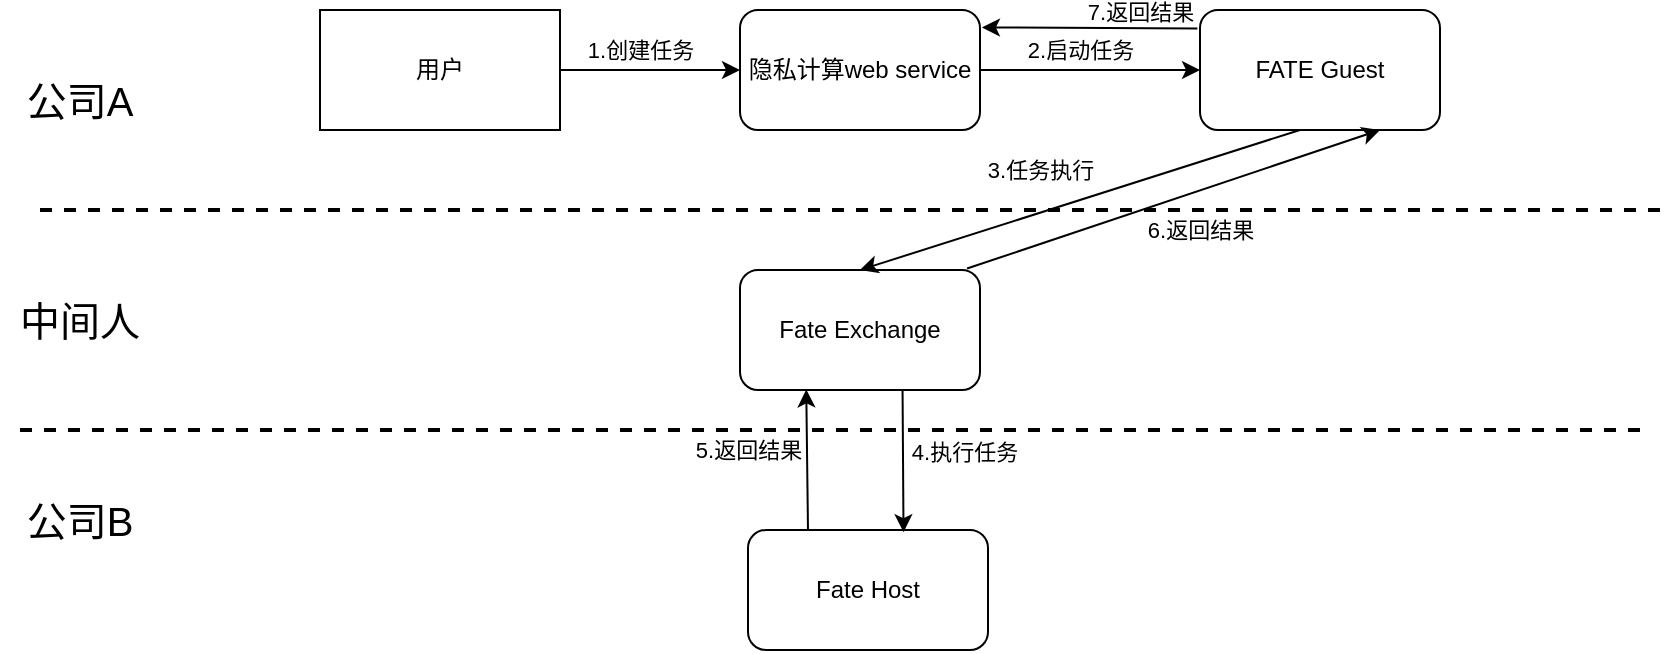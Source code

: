 <mxfile version="24.4.13" type="github">
  <diagram name="第 1 页" id="wXEQQlw1q3ZnkRkJc6rD">
    <mxGraphModel dx="1781" dy="537" grid="1" gridSize="10" guides="1" tooltips="1" connect="1" arrows="1" fold="1" page="1" pageScale="1" pageWidth="827" pageHeight="1169" math="0" shadow="0">
      <root>
        <mxCell id="0" />
        <mxCell id="1" parent="0" />
        <mxCell id="ahPv2DrT6n3vSi8Q6MOt-1" value="用户" style="rounded=0;whiteSpace=wrap;html=1;" vertex="1" parent="1">
          <mxGeometry x="80" y="130" width="120" height="60" as="geometry" />
        </mxCell>
        <mxCell id="ahPv2DrT6n3vSi8Q6MOt-2" value="隐私计算web service" style="rounded=1;whiteSpace=wrap;html=1;" vertex="1" parent="1">
          <mxGeometry x="290" y="130" width="120" height="60" as="geometry" />
        </mxCell>
        <mxCell id="ahPv2DrT6n3vSi8Q6MOt-3" value="FATE Guest" style="rounded=1;whiteSpace=wrap;html=1;" vertex="1" parent="1">
          <mxGeometry x="520" y="130" width="120" height="60" as="geometry" />
        </mxCell>
        <mxCell id="ahPv2DrT6n3vSi8Q6MOt-4" value="Fate Exchange" style="rounded=1;whiteSpace=wrap;html=1;" vertex="1" parent="1">
          <mxGeometry x="290" y="260" width="120" height="60" as="geometry" />
        </mxCell>
        <mxCell id="ahPv2DrT6n3vSi8Q6MOt-5" value="Fate Host" style="rounded=1;whiteSpace=wrap;html=1;" vertex="1" parent="1">
          <mxGeometry x="294" y="390" width="120" height="60" as="geometry" />
        </mxCell>
        <mxCell id="ahPv2DrT6n3vSi8Q6MOt-6" value="" style="endArrow=classic;html=1;rounded=0;exitX=1;exitY=0.5;exitDx=0;exitDy=0;entryX=0;entryY=0.5;entryDx=0;entryDy=0;" edge="1" parent="1" source="ahPv2DrT6n3vSi8Q6MOt-1" target="ahPv2DrT6n3vSi8Q6MOt-2">
          <mxGeometry width="50" height="50" relative="1" as="geometry">
            <mxPoint x="210" y="170" as="sourcePoint" />
            <mxPoint x="260" y="120" as="targetPoint" />
          </mxGeometry>
        </mxCell>
        <mxCell id="ahPv2DrT6n3vSi8Q6MOt-8" value="1.创建任务" style="edgeLabel;html=1;align=center;verticalAlign=middle;resizable=0;points=[];" vertex="1" connectable="0" parent="ahPv2DrT6n3vSi8Q6MOt-6">
          <mxGeometry x="-0.42" y="-3" relative="1" as="geometry">
            <mxPoint x="14" y="-13" as="offset" />
          </mxGeometry>
        </mxCell>
        <mxCell id="ahPv2DrT6n3vSi8Q6MOt-7" value="" style="endArrow=classic;html=1;rounded=0;exitX=1;exitY=0.5;exitDx=0;exitDy=0;entryX=0;entryY=0.5;entryDx=0;entryDy=0;" edge="1" parent="1" source="ahPv2DrT6n3vSi8Q6MOt-2" target="ahPv2DrT6n3vSi8Q6MOt-3">
          <mxGeometry width="50" height="50" relative="1" as="geometry">
            <mxPoint x="420" y="159.57" as="sourcePoint" />
            <mxPoint x="510" y="159.57" as="targetPoint" />
          </mxGeometry>
        </mxCell>
        <mxCell id="ahPv2DrT6n3vSi8Q6MOt-9" value="2.启动任务" style="edgeLabel;html=1;align=center;verticalAlign=middle;resizable=0;points=[];" vertex="1" connectable="0" parent="ahPv2DrT6n3vSi8Q6MOt-7">
          <mxGeometry x="-0.281" y="1" relative="1" as="geometry">
            <mxPoint x="10" y="-9" as="offset" />
          </mxGeometry>
        </mxCell>
        <mxCell id="ahPv2DrT6n3vSi8Q6MOt-10" value="" style="endArrow=classic;html=1;rounded=0;exitX=1;exitY=0.5;exitDx=0;exitDy=0;entryX=0.5;entryY=0;entryDx=0;entryDy=0;" edge="1" parent="1" target="ahPv2DrT6n3vSi8Q6MOt-4">
          <mxGeometry width="50" height="50" relative="1" as="geometry">
            <mxPoint x="570" y="190" as="sourcePoint" />
            <mxPoint x="680" y="190" as="targetPoint" />
          </mxGeometry>
        </mxCell>
        <mxCell id="ahPv2DrT6n3vSi8Q6MOt-12" value="3.任务执行" style="edgeLabel;html=1;align=center;verticalAlign=middle;resizable=0;points=[];" vertex="1" connectable="0" parent="1">
          <mxGeometry x="440" y="210" as="geometry" />
        </mxCell>
        <mxCell id="ahPv2DrT6n3vSi8Q6MOt-13" value="" style="endArrow=classic;html=1;rounded=0;exitX=1;exitY=0.5;exitDx=0;exitDy=0;entryX=0.648;entryY=0.018;entryDx=0;entryDy=0;entryPerimeter=0;" edge="1" parent="1" target="ahPv2DrT6n3vSi8Q6MOt-5">
          <mxGeometry width="50" height="50" relative="1" as="geometry">
            <mxPoint x="371.28" y="320" as="sourcePoint" />
            <mxPoint x="370" y="390.84" as="targetPoint" />
          </mxGeometry>
        </mxCell>
        <mxCell id="ahPv2DrT6n3vSi8Q6MOt-14" value="4.执行任务" style="edgeLabel;html=1;align=center;verticalAlign=middle;resizable=0;points=[];" vertex="1" connectable="0" parent="ahPv2DrT6n3vSi8Q6MOt-13">
          <mxGeometry x="-0.281" y="1" relative="1" as="geometry">
            <mxPoint x="29" y="5" as="offset" />
          </mxGeometry>
        </mxCell>
        <mxCell id="ahPv2DrT6n3vSi8Q6MOt-15" value="" style="endArrow=classic;html=1;rounded=0;exitX=0.25;exitY=0;exitDx=0;exitDy=0;entryX=0.276;entryY=0.995;entryDx=0;entryDy=0;entryPerimeter=0;" edge="1" parent="1" source="ahPv2DrT6n3vSi8Q6MOt-5" target="ahPv2DrT6n3vSi8Q6MOt-4">
          <mxGeometry width="50" height="50" relative="1" as="geometry">
            <mxPoint x="360" y="330" as="sourcePoint" />
            <mxPoint x="359" y="401" as="targetPoint" />
          </mxGeometry>
        </mxCell>
        <mxCell id="ahPv2DrT6n3vSi8Q6MOt-16" value="5.返回结果" style="edgeLabel;html=1;align=center;verticalAlign=middle;resizable=0;points=[];" vertex="1" connectable="0" parent="ahPv2DrT6n3vSi8Q6MOt-15">
          <mxGeometry x="-0.281" y="1" relative="1" as="geometry">
            <mxPoint x="-29" y="-15" as="offset" />
          </mxGeometry>
        </mxCell>
        <mxCell id="ahPv2DrT6n3vSi8Q6MOt-17" value="" style="endArrow=classic;html=1;rounded=0;entryX=0.75;entryY=1;entryDx=0;entryDy=0;exitX=0.946;exitY=-0.012;exitDx=0;exitDy=0;exitPerimeter=0;" edge="1" parent="1" source="ahPv2DrT6n3vSi8Q6MOt-4" target="ahPv2DrT6n3vSi8Q6MOt-3">
          <mxGeometry width="50" height="50" relative="1" as="geometry">
            <mxPoint x="560" y="310" as="sourcePoint" />
            <mxPoint x="400" y="260" as="targetPoint" />
          </mxGeometry>
        </mxCell>
        <mxCell id="ahPv2DrT6n3vSi8Q6MOt-18" value="6.返回结果" style="edgeLabel;html=1;align=center;verticalAlign=middle;resizable=0;points=[];" vertex="1" connectable="0" parent="ahPv2DrT6n3vSi8Q6MOt-17">
          <mxGeometry x="-0.047" relative="1" as="geometry">
            <mxPoint x="18" y="14" as="offset" />
          </mxGeometry>
        </mxCell>
        <mxCell id="ahPv2DrT6n3vSi8Q6MOt-19" value="" style="endArrow=classic;html=1;rounded=0;exitX=-0.011;exitY=0.155;exitDx=0;exitDy=0;entryX=1.008;entryY=0.145;entryDx=0;entryDy=0;entryPerimeter=0;exitPerimeter=0;" edge="1" parent="1" source="ahPv2DrT6n3vSi8Q6MOt-3" target="ahPv2DrT6n3vSi8Q6MOt-2">
          <mxGeometry width="50" height="50" relative="1" as="geometry">
            <mxPoint x="410" y="140" as="sourcePoint" />
            <mxPoint x="440" y="110" as="targetPoint" />
          </mxGeometry>
        </mxCell>
        <mxCell id="ahPv2DrT6n3vSi8Q6MOt-20" value="7.返回结果" style="edgeLabel;html=1;align=center;verticalAlign=middle;resizable=0;points=[];" vertex="1" connectable="0" parent="ahPv2DrT6n3vSi8Q6MOt-19">
          <mxGeometry x="-0.281" y="1" relative="1" as="geometry">
            <mxPoint x="10" y="-9" as="offset" />
          </mxGeometry>
        </mxCell>
        <mxCell id="ahPv2DrT6n3vSi8Q6MOt-22" value="" style="endArrow=none;dashed=1;html=1;strokeWidth=2;rounded=0;" edge="1" parent="1">
          <mxGeometry width="50" height="50" relative="1" as="geometry">
            <mxPoint x="-60" y="230" as="sourcePoint" />
            <mxPoint x="750" y="230" as="targetPoint" />
          </mxGeometry>
        </mxCell>
        <mxCell id="ahPv2DrT6n3vSi8Q6MOt-23" value="" style="endArrow=none;dashed=1;html=1;strokeWidth=2;rounded=0;" edge="1" parent="1">
          <mxGeometry width="50" height="50" relative="1" as="geometry">
            <mxPoint x="-70" y="340" as="sourcePoint" />
            <mxPoint x="740" y="340" as="targetPoint" />
          </mxGeometry>
        </mxCell>
        <mxCell id="ahPv2DrT6n3vSi8Q6MOt-27" value="&lt;font style=&quot;font-size: 20px;&quot;&gt;公司A&lt;/font&gt;" style="text;html=1;align=center;verticalAlign=middle;whiteSpace=wrap;rounded=0;" vertex="1" parent="1">
          <mxGeometry x="-70" y="160" width="60" height="30" as="geometry" />
        </mxCell>
        <mxCell id="ahPv2DrT6n3vSi8Q6MOt-28" value="&lt;font style=&quot;font-size: 20px;&quot;&gt;中间人&lt;/font&gt;" style="text;html=1;align=center;verticalAlign=middle;whiteSpace=wrap;rounded=0;" vertex="1" parent="1">
          <mxGeometry x="-80" y="270" width="80" height="30" as="geometry" />
        </mxCell>
        <mxCell id="ahPv2DrT6n3vSi8Q6MOt-29" value="&lt;font style=&quot;font-size: 20px;&quot;&gt;公司B&lt;/font&gt;" style="text;html=1;align=center;verticalAlign=middle;whiteSpace=wrap;rounded=0;" vertex="1" parent="1">
          <mxGeometry x="-80" y="370" width="80" height="30" as="geometry" />
        </mxCell>
      </root>
    </mxGraphModel>
  </diagram>
</mxfile>
